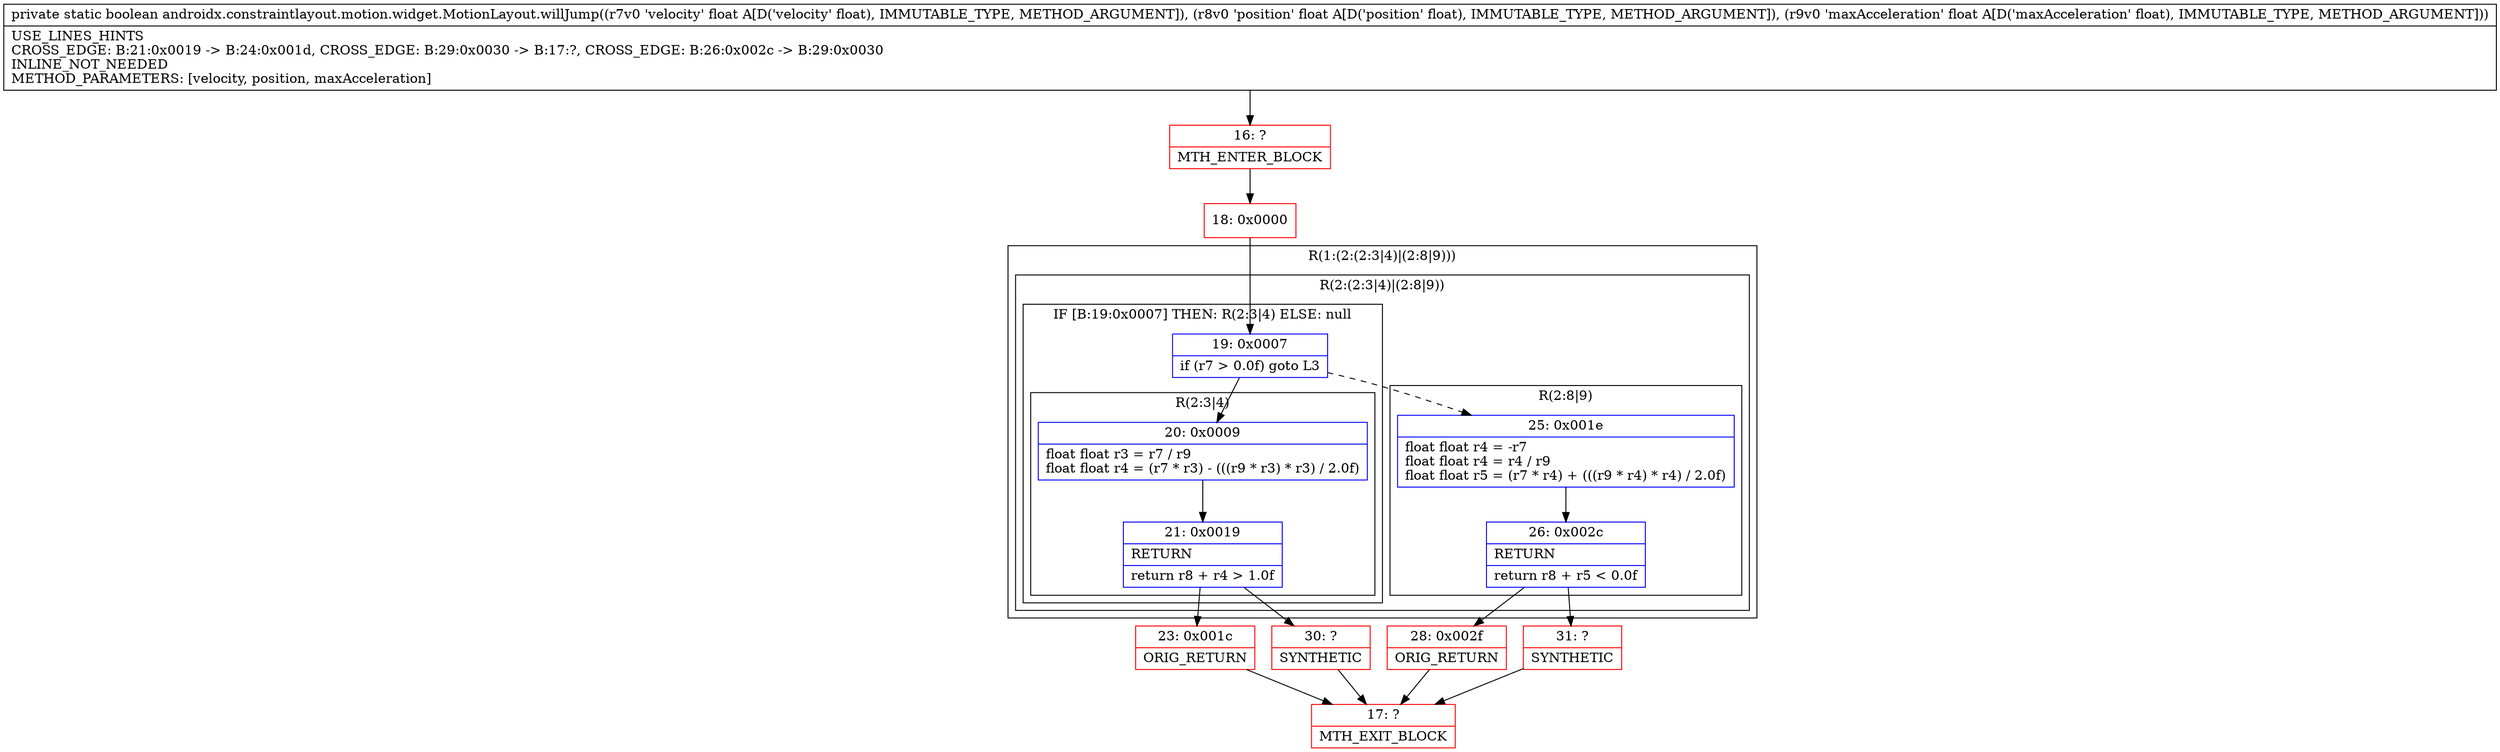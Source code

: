 digraph "CFG forandroidx.constraintlayout.motion.widget.MotionLayout.willJump(FFF)Z" {
subgraph cluster_Region_33461911 {
label = "R(1:(2:(2:3|4)|(2:8|9)))";
node [shape=record,color=blue];
subgraph cluster_Region_1182516041 {
label = "R(2:(2:3|4)|(2:8|9))";
node [shape=record,color=blue];
subgraph cluster_IfRegion_631813866 {
label = "IF [B:19:0x0007] THEN: R(2:3|4) ELSE: null";
node [shape=record,color=blue];
Node_19 [shape=record,label="{19\:\ 0x0007|if (r7 \> 0.0f) goto L3\l}"];
subgraph cluster_Region_1559899478 {
label = "R(2:3|4)";
node [shape=record,color=blue];
Node_20 [shape=record,label="{20\:\ 0x0009|float float r3 = r7 \/ r9\lfloat float r4 = (r7 * r3) \- (((r9 * r3) * r3) \/ 2.0f)\l}"];
Node_21 [shape=record,label="{21\:\ 0x0019|RETURN\l|return r8 + r4 \> 1.0f\l}"];
}
}
subgraph cluster_Region_930353427 {
label = "R(2:8|9)";
node [shape=record,color=blue];
Node_25 [shape=record,label="{25\:\ 0x001e|float float r4 = \-r7\lfloat float r4 = r4 \/ r9\lfloat float r5 = (r7 * r4) + (((r9 * r4) * r4) \/ 2.0f)\l}"];
Node_26 [shape=record,label="{26\:\ 0x002c|RETURN\l|return r8 + r5 \< 0.0f\l}"];
}
}
}
Node_16 [shape=record,color=red,label="{16\:\ ?|MTH_ENTER_BLOCK\l}"];
Node_18 [shape=record,color=red,label="{18\:\ 0x0000}"];
Node_23 [shape=record,color=red,label="{23\:\ 0x001c|ORIG_RETURN\l}"];
Node_17 [shape=record,color=red,label="{17\:\ ?|MTH_EXIT_BLOCK\l}"];
Node_30 [shape=record,color=red,label="{30\:\ ?|SYNTHETIC\l}"];
Node_28 [shape=record,color=red,label="{28\:\ 0x002f|ORIG_RETURN\l}"];
Node_31 [shape=record,color=red,label="{31\:\ ?|SYNTHETIC\l}"];
MethodNode[shape=record,label="{private static boolean androidx.constraintlayout.motion.widget.MotionLayout.willJump((r7v0 'velocity' float A[D('velocity' float), IMMUTABLE_TYPE, METHOD_ARGUMENT]), (r8v0 'position' float A[D('position' float), IMMUTABLE_TYPE, METHOD_ARGUMENT]), (r9v0 'maxAcceleration' float A[D('maxAcceleration' float), IMMUTABLE_TYPE, METHOD_ARGUMENT]))  | USE_LINES_HINTS\lCROSS_EDGE: B:21:0x0019 \-\> B:24:0x001d, CROSS_EDGE: B:29:0x0030 \-\> B:17:?, CROSS_EDGE: B:26:0x002c \-\> B:29:0x0030\lINLINE_NOT_NEEDED\lMETHOD_PARAMETERS: [velocity, position, maxAcceleration]\l}"];
MethodNode -> Node_16;Node_19 -> Node_20;
Node_19 -> Node_25[style=dashed];
Node_20 -> Node_21;
Node_21 -> Node_23;
Node_21 -> Node_30;
Node_25 -> Node_26;
Node_26 -> Node_28;
Node_26 -> Node_31;
Node_16 -> Node_18;
Node_18 -> Node_19;
Node_23 -> Node_17;
Node_30 -> Node_17;
Node_28 -> Node_17;
Node_31 -> Node_17;
}

